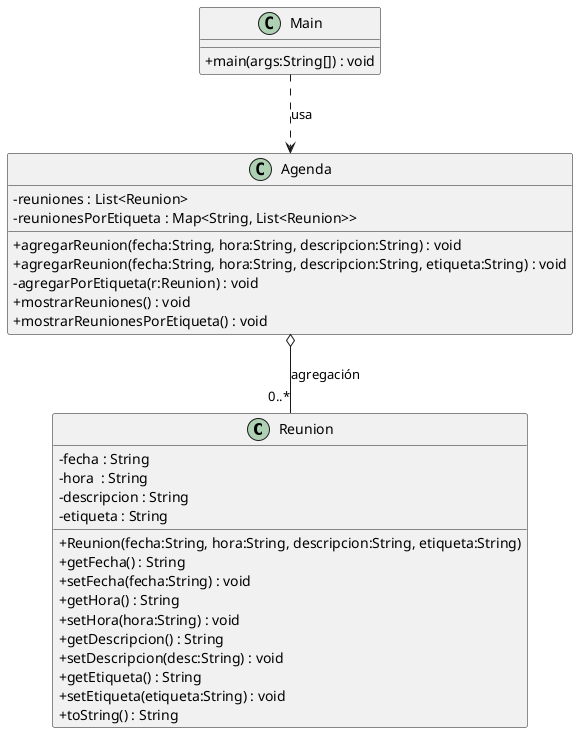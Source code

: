@startuml
skinparam classAttributeIconSize 0

class Reunion {
  - fecha : String
  - hora  : String
  - descripcion : String
  - etiqueta : String
  + Reunion(fecha:String, hora:String, descripcion:String, etiqueta:String)
  + getFecha() : String
  + setFecha(fecha:String) : void
  + getHora() : String
  + setHora(hora:String) : void
  + getDescripcion() : String
  + setDescripcion(desc:String) : void
  + getEtiqueta() : String
  + setEtiqueta(etiqueta:String) : void
  + toString() : String
}

class Agenda {
  - reuniones : List<Reunion>
  - reunionesPorEtiqueta : Map<String, List<Reunion>>
  + agregarReunion(fecha:String, hora:String, descripcion:String) : void
  + agregarReunion(fecha:String, hora:String, descripcion:String, etiqueta:String) : void
  - agregarPorEtiqueta(r:Reunion) : void
  + mostrarReuniones() : void
  + mostrarReunionesPorEtiqueta() : void
}

class Main {
  + main(args:String[]) : void
}

Agenda o-- "0..*" Reunion : agregación
Main ..> Agenda : usa

@enduml
